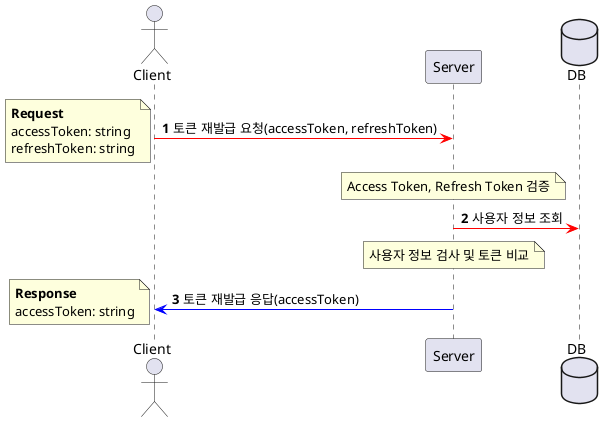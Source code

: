 @startuml

actor Client
participant Server
database DB order 30

autonumber
Client -[#red]> Server: 토큰 재발급 요청(accessToken, refreshToken)

note left
<b>Request
accessToken: string
refreshToken: string
end note

note over Server
Access Token, Refresh Token 검증
end note

Server -[#red]> DB: 사용자 정보 조회

note over Server
사용자 정보 검사 및 토큰 비교
end note

Server -[#blue]> Client: 토큰 재발급 응답(accessToken)

note left
<b>Response
accessToken: string
end note

@enduml
